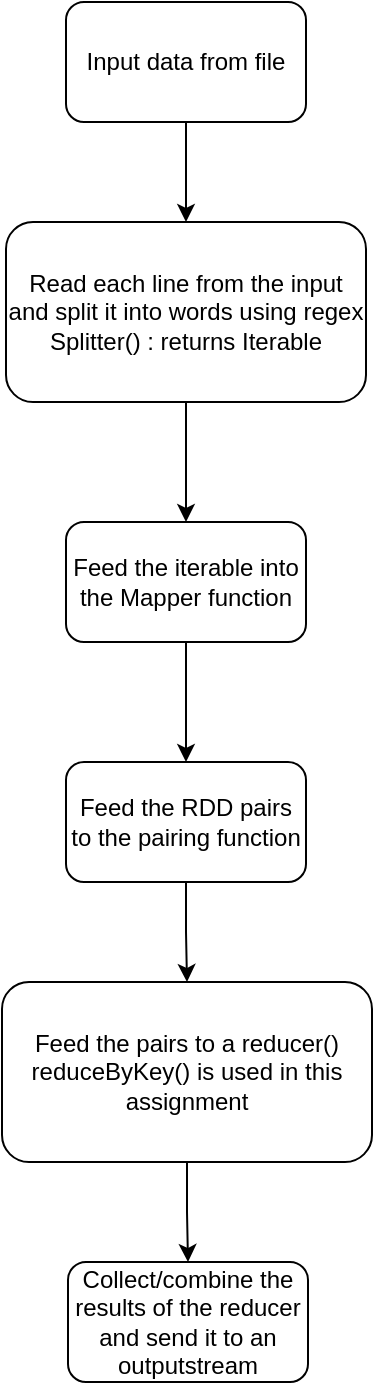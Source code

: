 <mxfile version="20.5.3" type="github">
  <diagram id="lhAyzASIqc6zSMWJkSXD" name="Page-1">
    <mxGraphModel dx="852" dy="469" grid="1" gridSize="10" guides="1" tooltips="1" connect="1" arrows="1" fold="1" page="1" pageScale="1" pageWidth="850" pageHeight="1100" math="0" shadow="0">
      <root>
        <mxCell id="0" />
        <mxCell id="1" parent="0" />
        <mxCell id="-YFmkDaYG4K8AXplIaBK-3" style="edgeStyle=orthogonalEdgeStyle;rounded=0;orthogonalLoop=1;jettySize=auto;html=1;entryX=0.5;entryY=0;entryDx=0;entryDy=0;" edge="1" parent="1" source="-YFmkDaYG4K8AXplIaBK-1" target="-YFmkDaYG4K8AXplIaBK-2">
          <mxGeometry relative="1" as="geometry" />
        </mxCell>
        <mxCell id="-YFmkDaYG4K8AXplIaBK-1" value="Input data from file" style="rounded=1;whiteSpace=wrap;html=1;" vertex="1" parent="1">
          <mxGeometry x="365" y="40" width="120" height="60" as="geometry" />
        </mxCell>
        <mxCell id="-YFmkDaYG4K8AXplIaBK-5" style="edgeStyle=orthogonalEdgeStyle;rounded=0;orthogonalLoop=1;jettySize=auto;html=1;entryX=0.5;entryY=0;entryDx=0;entryDy=0;" edge="1" parent="1" source="-YFmkDaYG4K8AXplIaBK-2" target="-YFmkDaYG4K8AXplIaBK-4">
          <mxGeometry relative="1" as="geometry" />
        </mxCell>
        <mxCell id="-YFmkDaYG4K8AXplIaBK-2" value="Read each line from the input and split it into words using regex&lt;br&gt;Splitter() : returns Iterable" style="rounded=1;whiteSpace=wrap;html=1;" vertex="1" parent="1">
          <mxGeometry x="335" y="150" width="180" height="90" as="geometry" />
        </mxCell>
        <mxCell id="-YFmkDaYG4K8AXplIaBK-7" style="edgeStyle=orthogonalEdgeStyle;rounded=0;orthogonalLoop=1;jettySize=auto;html=1;" edge="1" parent="1" source="-YFmkDaYG4K8AXplIaBK-4" target="-YFmkDaYG4K8AXplIaBK-6">
          <mxGeometry relative="1" as="geometry" />
        </mxCell>
        <mxCell id="-YFmkDaYG4K8AXplIaBK-4" value="Feed the iterable into the Mapper function" style="rounded=1;whiteSpace=wrap;html=1;" vertex="1" parent="1">
          <mxGeometry x="365" y="300" width="120" height="60" as="geometry" />
        </mxCell>
        <mxCell id="-YFmkDaYG4K8AXplIaBK-9" style="edgeStyle=orthogonalEdgeStyle;rounded=0;orthogonalLoop=1;jettySize=auto;html=1;entryX=0.5;entryY=0;entryDx=0;entryDy=0;" edge="1" parent="1" source="-YFmkDaYG4K8AXplIaBK-6" target="-YFmkDaYG4K8AXplIaBK-8">
          <mxGeometry relative="1" as="geometry" />
        </mxCell>
        <mxCell id="-YFmkDaYG4K8AXplIaBK-6" value="Feed the RDD pairs to the pairing function" style="rounded=1;whiteSpace=wrap;html=1;" vertex="1" parent="1">
          <mxGeometry x="365" y="420" width="120" height="60" as="geometry" />
        </mxCell>
        <mxCell id="-YFmkDaYG4K8AXplIaBK-11" style="edgeStyle=orthogonalEdgeStyle;rounded=0;orthogonalLoop=1;jettySize=auto;html=1;exitX=0.5;exitY=1;exitDx=0;exitDy=0;" edge="1" parent="1" source="-YFmkDaYG4K8AXplIaBK-8" target="-YFmkDaYG4K8AXplIaBK-10">
          <mxGeometry relative="1" as="geometry" />
        </mxCell>
        <mxCell id="-YFmkDaYG4K8AXplIaBK-8" value="Feed the pairs to a reducer()&lt;br&gt;reduceByKey() is used in this assignment" style="rounded=1;whiteSpace=wrap;html=1;" vertex="1" parent="1">
          <mxGeometry x="333" y="530" width="185" height="90" as="geometry" />
        </mxCell>
        <mxCell id="-YFmkDaYG4K8AXplIaBK-10" value="Collect/combine the results of the reducer and send it to an outputstream" style="rounded=1;whiteSpace=wrap;html=1;" vertex="1" parent="1">
          <mxGeometry x="366" y="670" width="120" height="60" as="geometry" />
        </mxCell>
      </root>
    </mxGraphModel>
  </diagram>
</mxfile>
